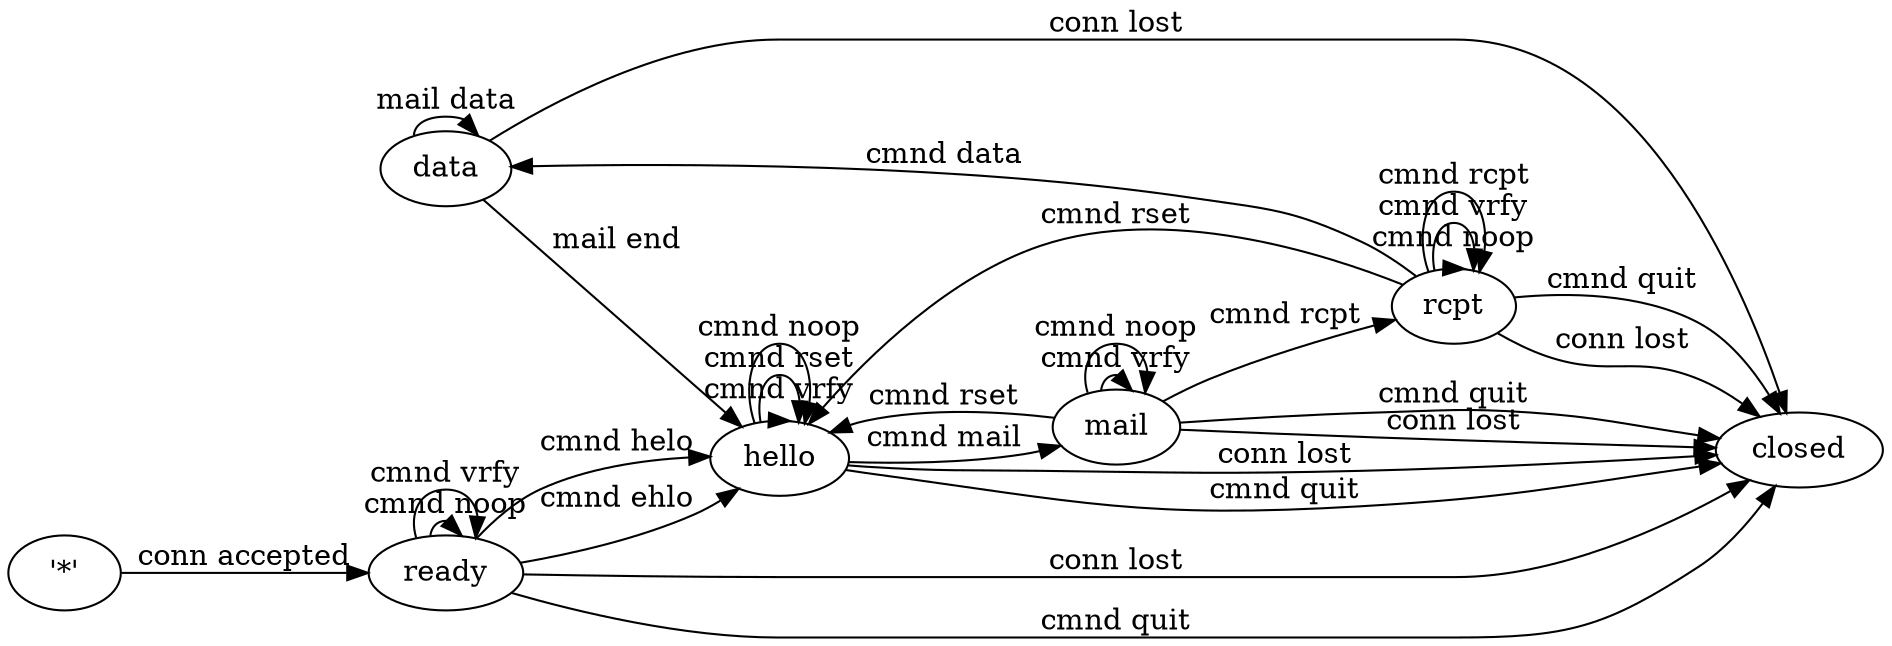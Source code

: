 digraph test {
rankdir=LR;
ranksep=0.1; nodesep=0.1; defaultdist = 0.1; len = 0.1;
"data" -> "hello" [label="mail end"];
"mail" -> "hello" [label="cmnd rset"];
"hello" -> "closed" [label="conn lost"];
"rcpt" -> "closed" [label="cmnd quit"];
"ready" -> "ready" [label="cmnd noop"];
"rcpt" -> "rcpt" [label="cmnd noop"];
"rcpt" -> "hello" [label="cmnd rset"];
"ready" -> "hello" [label="cmnd ehlo"];
"rcpt" -> "rcpt" [label="cmnd vrfy"];
"mail" -> "closed" [label="conn lost"];
"rcpt" -> "rcpt" [label="cmnd rcpt"];
"rcpt" -> "data" [label="cmnd data"];
"ready" -> "closed" [label="conn lost"];
"hello" -> "hello" [label="cmnd vrfy"];
"mail" -> "closed" [label="cmnd quit"];
"mail" -> "mail" [label="cmnd vrfy"];
"data" -> "data" [label="mail data"];
"ready" -> "ready" [label="cmnd vrfy"];
"hello" -> "closed" [label="cmnd quit"];
"rcpt" -> "closed" [label="conn lost"];
"mail" -> "rcpt" [label="cmnd rcpt"];
"mail" -> "mail" [label="cmnd noop"];
"hello" -> "mail" [label="cmnd mail"];
"data" -> "closed" [label="conn lost"];
"hello" -> "hello" [label="cmnd rset"];
"ready" -> "hello" [label="cmnd helo"];
"ready" -> "closed" [label="cmnd quit"];
"hello" -> "hello" [label="cmnd noop"];
"'*'" -> "ready" [label="conn accepted"];
}
